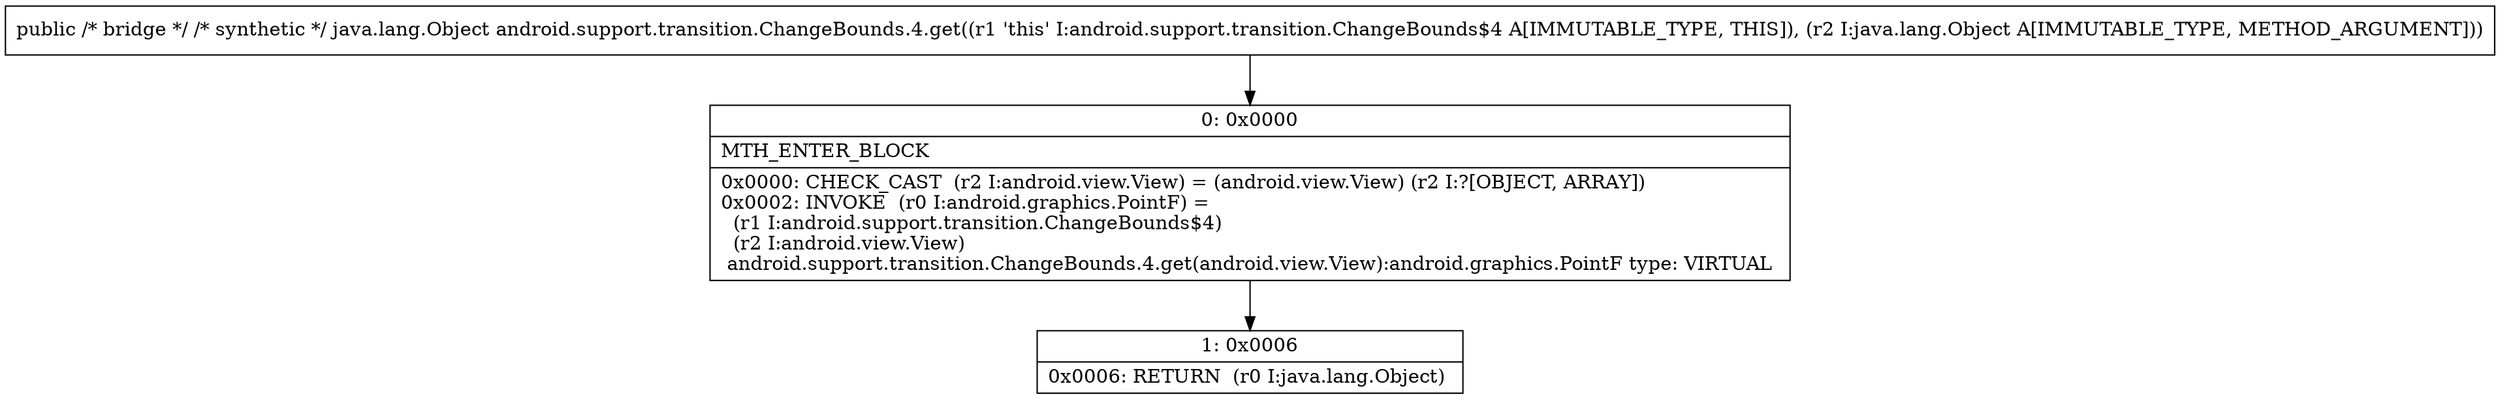 digraph "CFG forandroid.support.transition.ChangeBounds.4.get(Ljava\/lang\/Object;)Ljava\/lang\/Object;" {
Node_0 [shape=record,label="{0\:\ 0x0000|MTH_ENTER_BLOCK\l|0x0000: CHECK_CAST  (r2 I:android.view.View) = (android.view.View) (r2 I:?[OBJECT, ARRAY]) \l0x0002: INVOKE  (r0 I:android.graphics.PointF) = \l  (r1 I:android.support.transition.ChangeBounds$4)\l  (r2 I:android.view.View)\l android.support.transition.ChangeBounds.4.get(android.view.View):android.graphics.PointF type: VIRTUAL \l}"];
Node_1 [shape=record,label="{1\:\ 0x0006|0x0006: RETURN  (r0 I:java.lang.Object) \l}"];
MethodNode[shape=record,label="{public \/* bridge *\/ \/* synthetic *\/ java.lang.Object android.support.transition.ChangeBounds.4.get((r1 'this' I:android.support.transition.ChangeBounds$4 A[IMMUTABLE_TYPE, THIS]), (r2 I:java.lang.Object A[IMMUTABLE_TYPE, METHOD_ARGUMENT])) }"];
MethodNode -> Node_0;
Node_0 -> Node_1;
}

